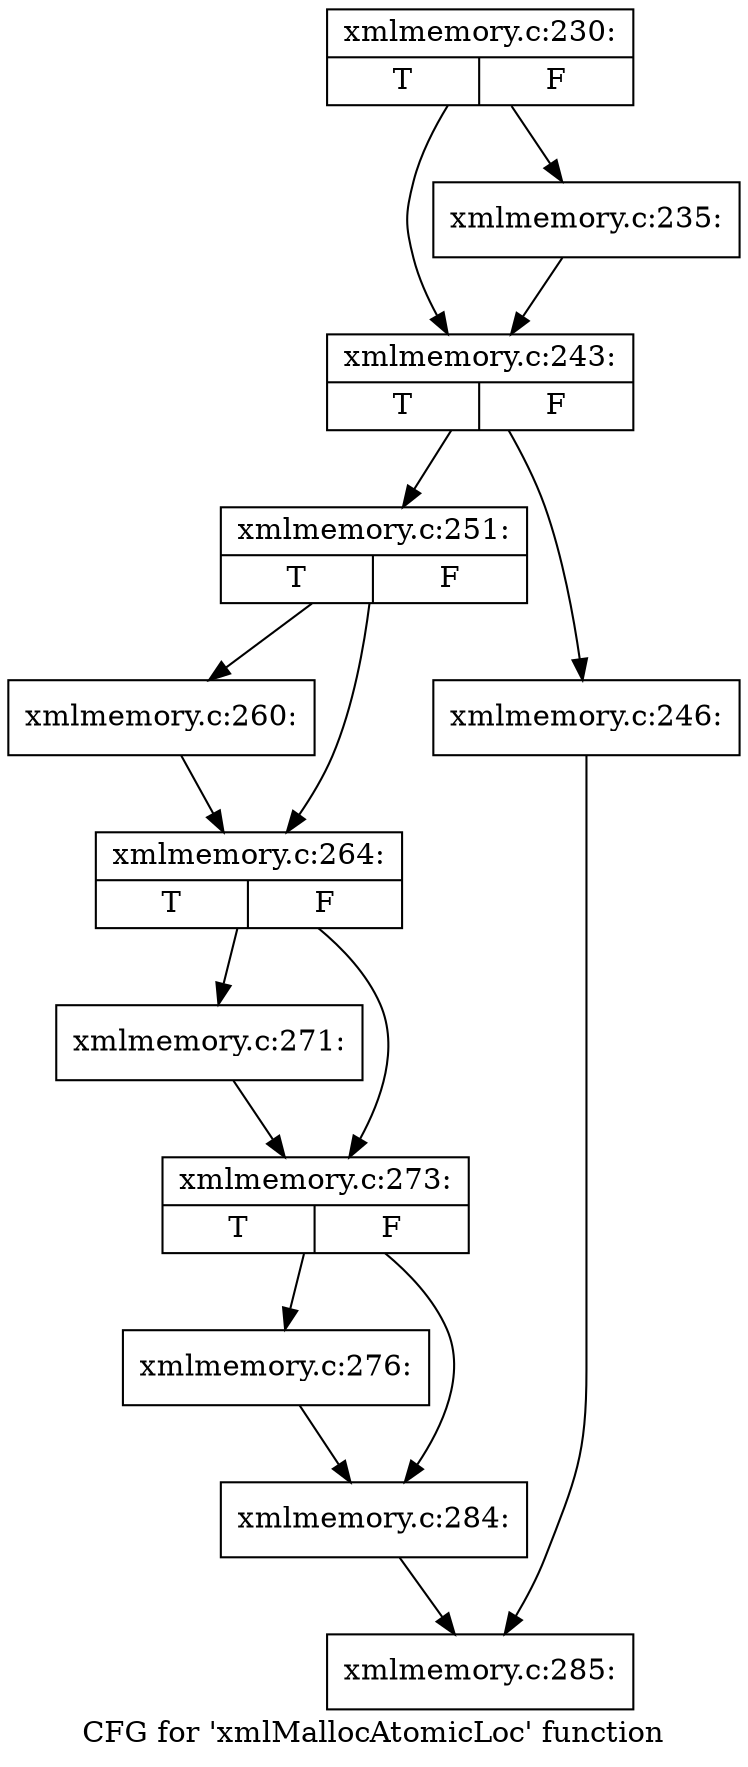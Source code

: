 digraph "CFG for 'xmlMallocAtomicLoc' function" {
	label="CFG for 'xmlMallocAtomicLoc' function";

	Node0x4b40450 [shape=record,label="{xmlmemory.c:230:|{<s0>T|<s1>F}}"];
	Node0x4b40450 -> Node0x4b417d0;
	Node0x4b40450 -> Node0x4b41780;
	Node0x4b41780 [shape=record,label="{xmlmemory.c:235:}"];
	Node0x4b41780 -> Node0x4b417d0;
	Node0x4b417d0 [shape=record,label="{xmlmemory.c:243:|{<s0>T|<s1>F}}"];
	Node0x4b417d0 -> Node0x4b41f80;
	Node0x4b417d0 -> Node0x4b41f30;
	Node0x4b41f30 [shape=record,label="{xmlmemory.c:246:}"];
	Node0x4b41f30 -> Node0x4b406d0;
	Node0x4b41f80 [shape=record,label="{xmlmemory.c:251:|{<s0>T|<s1>F}}"];
	Node0x4b41f80 -> Node0x4b43de0;
	Node0x4b41f80 -> Node0x4b43e30;
	Node0x4b43de0 [shape=record,label="{xmlmemory.c:260:}"];
	Node0x4b43de0 -> Node0x4b43e30;
	Node0x4b43e30 [shape=record,label="{xmlmemory.c:264:|{<s0>T|<s1>F}}"];
	Node0x4b43e30 -> Node0x4b3cdd0;
	Node0x4b43e30 -> Node0x4b3d620;
	Node0x4b3cdd0 [shape=record,label="{xmlmemory.c:271:}"];
	Node0x4b3cdd0 -> Node0x4b3d620;
	Node0x4b3d620 [shape=record,label="{xmlmemory.c:273:|{<s0>T|<s1>F}}"];
	Node0x4b3d620 -> Node0x4b3a970;
	Node0x4b3d620 -> Node0x4b456a0;
	Node0x4b3a970 [shape=record,label="{xmlmemory.c:276:}"];
	Node0x4b3a970 -> Node0x4b456a0;
	Node0x4b456a0 [shape=record,label="{xmlmemory.c:284:}"];
	Node0x4b456a0 -> Node0x4b406d0;
	Node0x4b406d0 [shape=record,label="{xmlmemory.c:285:}"];
}
